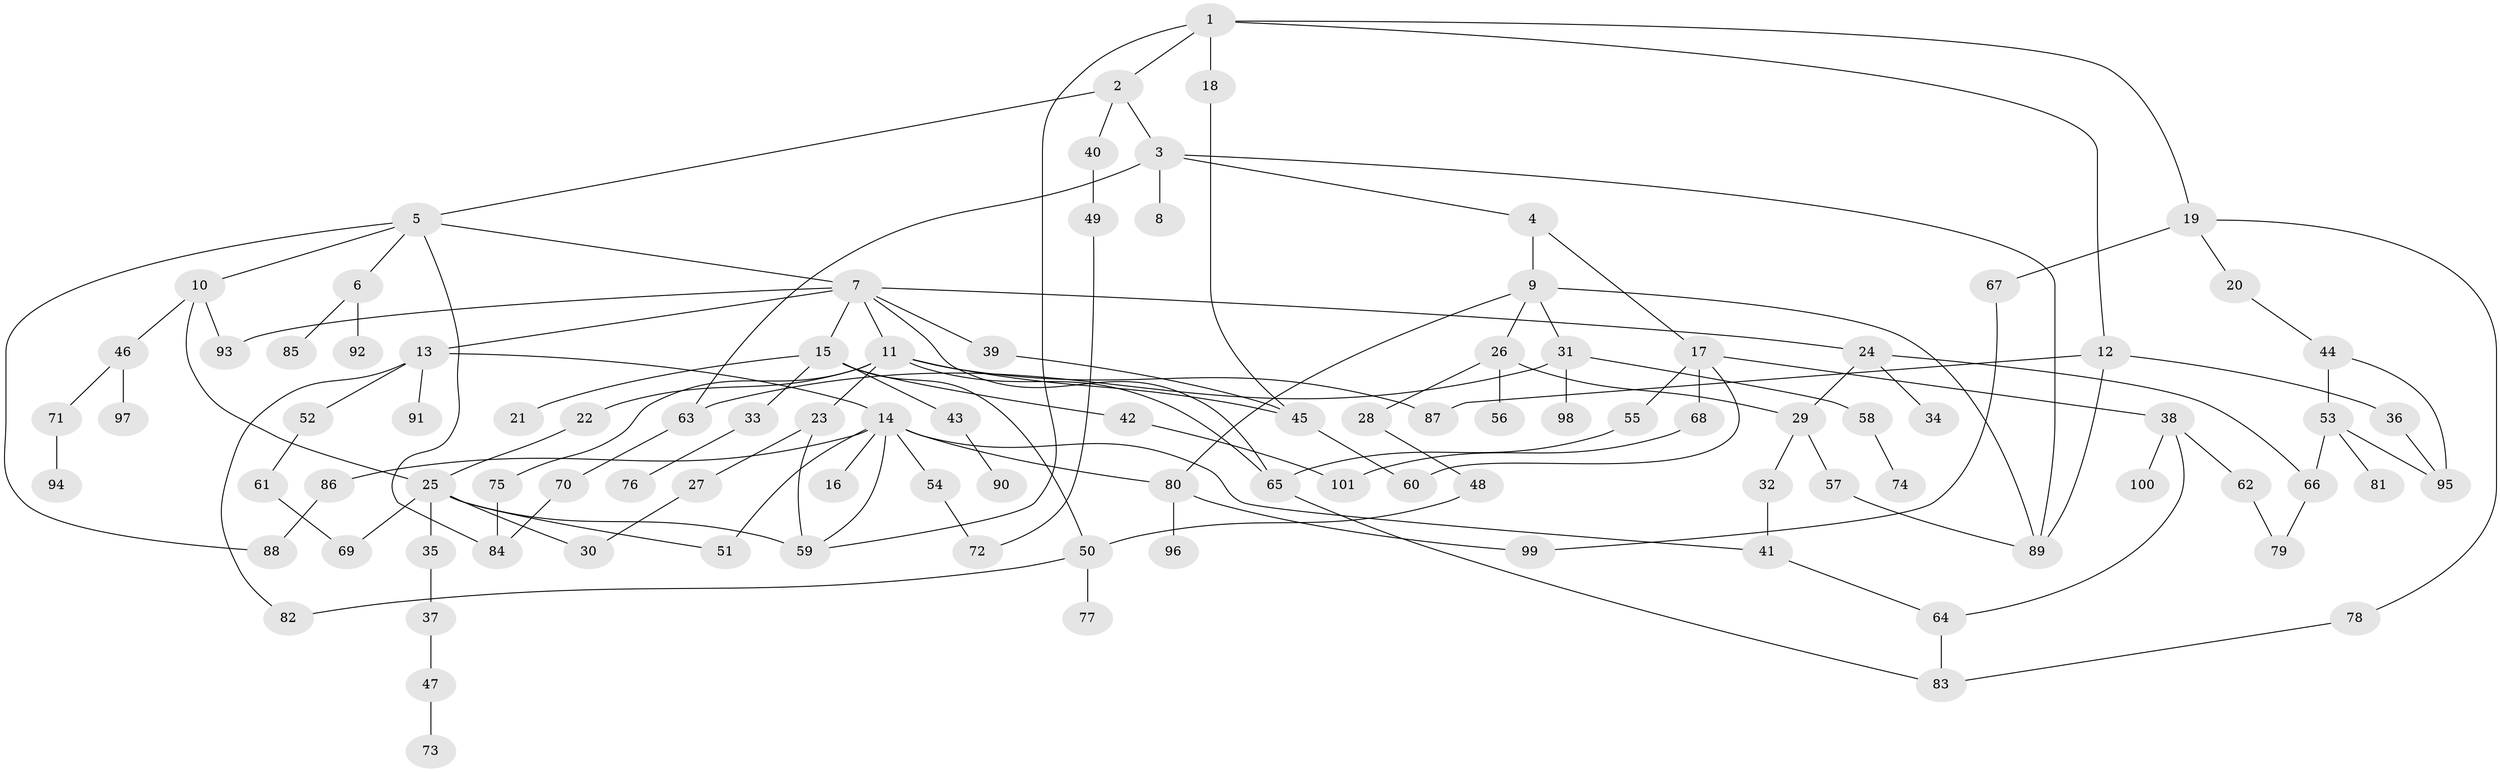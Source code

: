 // Generated by graph-tools (version 1.1) at 2025/42/03/09/25 04:42:20]
// undirected, 101 vertices, 136 edges
graph export_dot {
graph [start="1"]
  node [color=gray90,style=filled];
  1;
  2;
  3;
  4;
  5;
  6;
  7;
  8;
  9;
  10;
  11;
  12;
  13;
  14;
  15;
  16;
  17;
  18;
  19;
  20;
  21;
  22;
  23;
  24;
  25;
  26;
  27;
  28;
  29;
  30;
  31;
  32;
  33;
  34;
  35;
  36;
  37;
  38;
  39;
  40;
  41;
  42;
  43;
  44;
  45;
  46;
  47;
  48;
  49;
  50;
  51;
  52;
  53;
  54;
  55;
  56;
  57;
  58;
  59;
  60;
  61;
  62;
  63;
  64;
  65;
  66;
  67;
  68;
  69;
  70;
  71;
  72;
  73;
  74;
  75;
  76;
  77;
  78;
  79;
  80;
  81;
  82;
  83;
  84;
  85;
  86;
  87;
  88;
  89;
  90;
  91;
  92;
  93;
  94;
  95;
  96;
  97;
  98;
  99;
  100;
  101;
  1 -- 2;
  1 -- 12;
  1 -- 18;
  1 -- 19;
  1 -- 59;
  2 -- 3;
  2 -- 5;
  2 -- 40;
  3 -- 4;
  3 -- 8;
  3 -- 63;
  3 -- 89;
  4 -- 9;
  4 -- 17;
  5 -- 6;
  5 -- 7;
  5 -- 10;
  5 -- 88;
  5 -- 84;
  6 -- 85;
  6 -- 92;
  7 -- 11;
  7 -- 13;
  7 -- 15;
  7 -- 24;
  7 -- 39;
  7 -- 65;
  7 -- 93;
  9 -- 26;
  9 -- 31;
  9 -- 89;
  9 -- 80;
  10 -- 46;
  10 -- 93;
  10 -- 25;
  11 -- 22;
  11 -- 23;
  11 -- 75;
  11 -- 87;
  11 -- 45;
  11 -- 65;
  12 -- 36;
  12 -- 87;
  12 -- 89;
  13 -- 14;
  13 -- 52;
  13 -- 91;
  13 -- 82;
  14 -- 16;
  14 -- 51;
  14 -- 54;
  14 -- 80;
  14 -- 86;
  14 -- 41;
  14 -- 59;
  15 -- 21;
  15 -- 33;
  15 -- 42;
  15 -- 43;
  15 -- 50;
  17 -- 38;
  17 -- 55;
  17 -- 60;
  17 -- 68;
  18 -- 45;
  19 -- 20;
  19 -- 67;
  19 -- 78;
  20 -- 44;
  22 -- 25;
  23 -- 27;
  23 -- 59;
  24 -- 29;
  24 -- 34;
  24 -- 66;
  25 -- 30;
  25 -- 35;
  25 -- 59;
  25 -- 69;
  25 -- 51;
  26 -- 28;
  26 -- 56;
  26 -- 29;
  27 -- 30;
  28 -- 48;
  29 -- 32;
  29 -- 57;
  31 -- 58;
  31 -- 98;
  31 -- 63;
  32 -- 41;
  33 -- 76;
  35 -- 37;
  36 -- 95;
  37 -- 47;
  38 -- 62;
  38 -- 100;
  38 -- 64;
  39 -- 45;
  40 -- 49;
  41 -- 64;
  42 -- 101;
  43 -- 90;
  44 -- 53;
  44 -- 95;
  45 -- 60;
  46 -- 71;
  46 -- 97;
  47 -- 73;
  48 -- 50;
  49 -- 72;
  50 -- 77;
  50 -- 82;
  52 -- 61;
  53 -- 66;
  53 -- 81;
  53 -- 95;
  54 -- 72;
  55 -- 65;
  57 -- 89;
  58 -- 74;
  61 -- 69;
  62 -- 79;
  63 -- 70;
  64 -- 83;
  65 -- 83;
  66 -- 79;
  67 -- 99;
  68 -- 101;
  70 -- 84;
  71 -- 94;
  75 -- 84;
  78 -- 83;
  80 -- 96;
  80 -- 99;
  86 -- 88;
}

